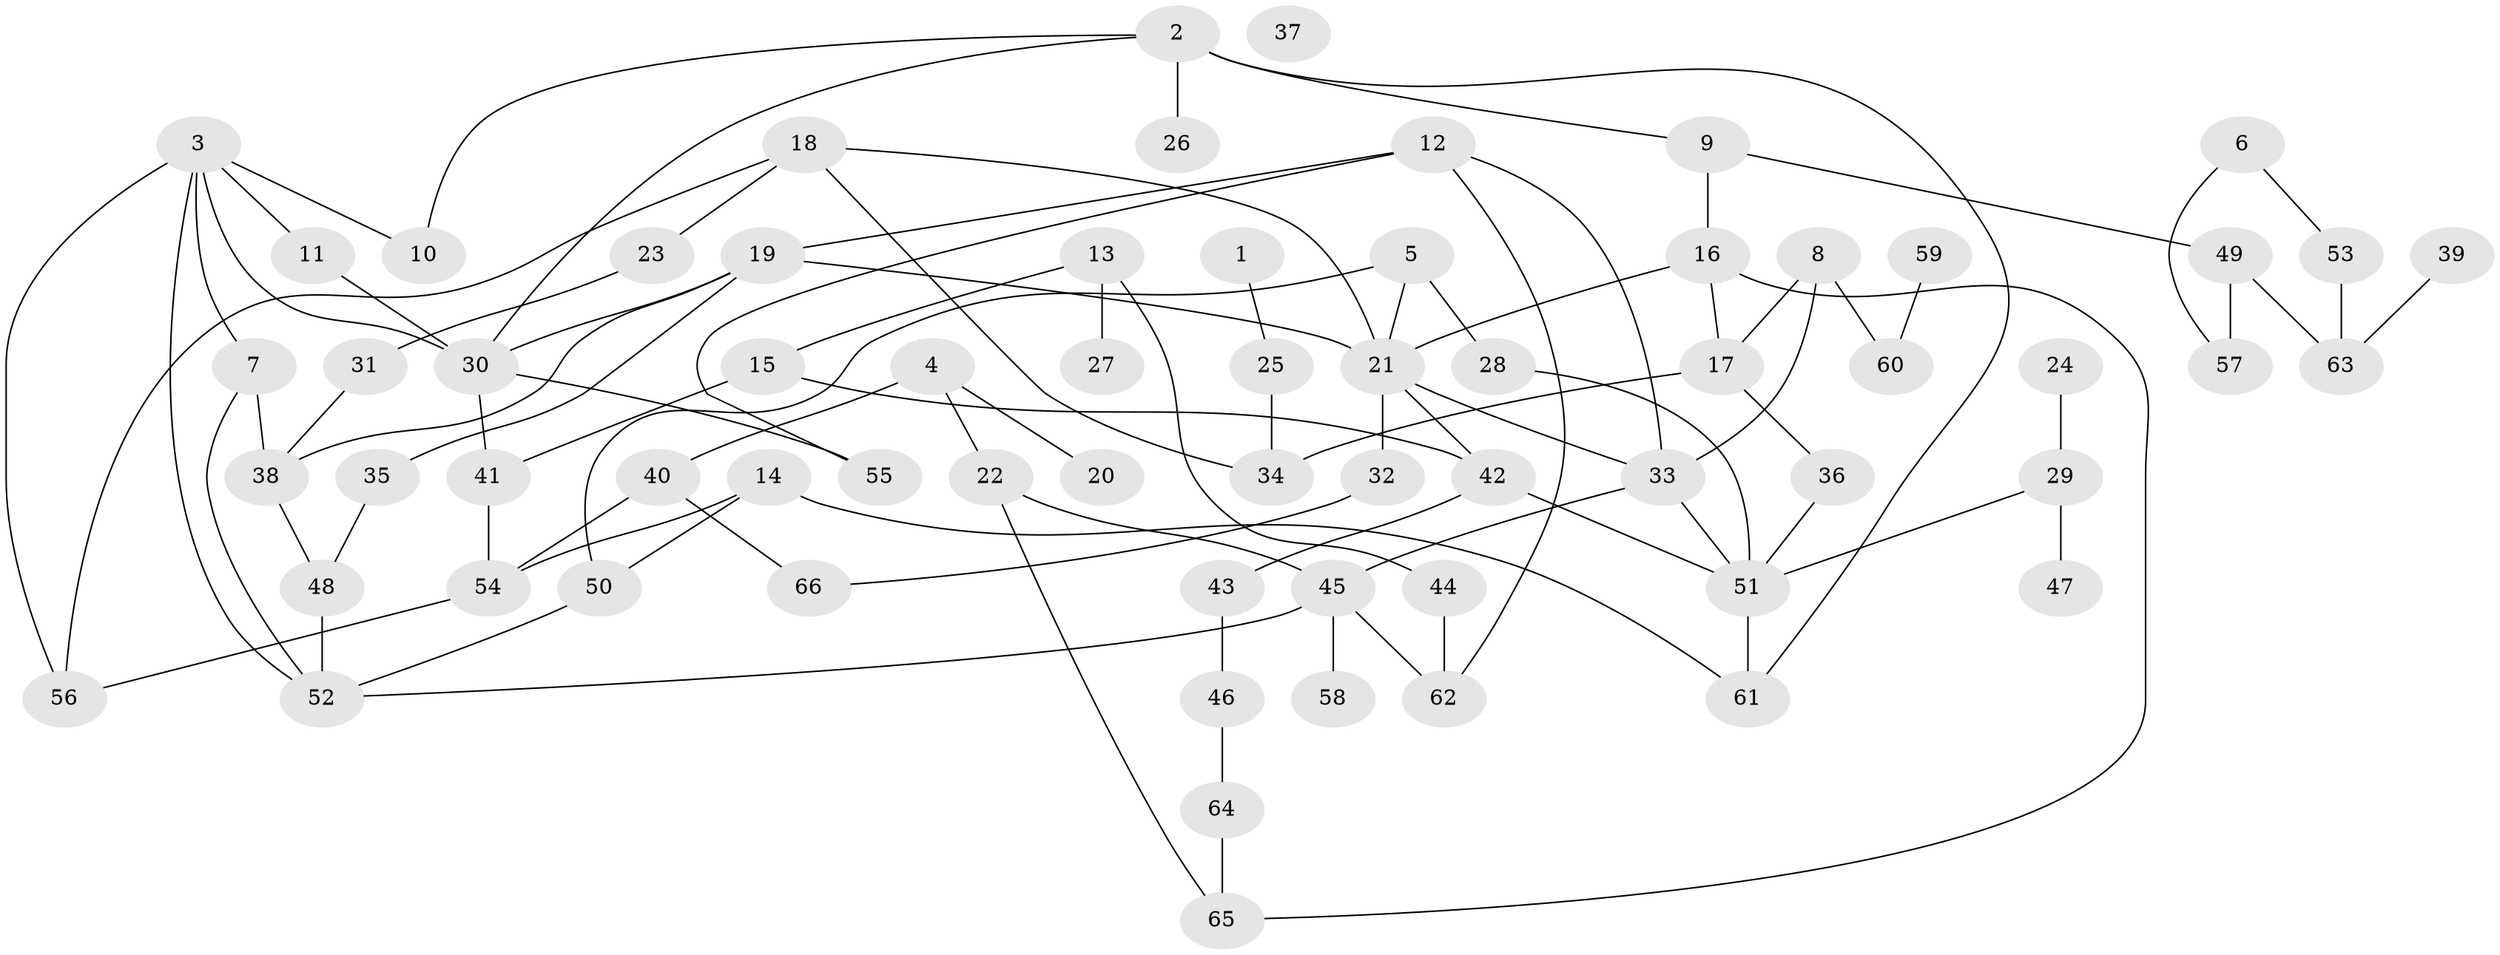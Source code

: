 // coarse degree distribution, {5: 0.1875, 4: 0.21875, 1: 0.1875, 3: 0.0625, 10: 0.03125, 2: 0.21875, 6: 0.09375}
// Generated by graph-tools (version 1.1) at 2025/35/03/04/25 23:35:53]
// undirected, 66 vertices, 94 edges
graph export_dot {
  node [color=gray90,style=filled];
  1;
  2;
  3;
  4;
  5;
  6;
  7;
  8;
  9;
  10;
  11;
  12;
  13;
  14;
  15;
  16;
  17;
  18;
  19;
  20;
  21;
  22;
  23;
  24;
  25;
  26;
  27;
  28;
  29;
  30;
  31;
  32;
  33;
  34;
  35;
  36;
  37;
  38;
  39;
  40;
  41;
  42;
  43;
  44;
  45;
  46;
  47;
  48;
  49;
  50;
  51;
  52;
  53;
  54;
  55;
  56;
  57;
  58;
  59;
  60;
  61;
  62;
  63;
  64;
  65;
  66;
  1 -- 25;
  2 -- 9;
  2 -- 10;
  2 -- 26;
  2 -- 30;
  2 -- 61;
  3 -- 7;
  3 -- 10;
  3 -- 11;
  3 -- 30;
  3 -- 52;
  3 -- 56;
  4 -- 20;
  4 -- 22;
  4 -- 40;
  5 -- 21;
  5 -- 28;
  5 -- 50;
  6 -- 53;
  6 -- 57;
  7 -- 38;
  7 -- 52;
  8 -- 17;
  8 -- 33;
  8 -- 60;
  9 -- 16;
  9 -- 49;
  11 -- 30;
  12 -- 19;
  12 -- 33;
  12 -- 55;
  12 -- 62;
  13 -- 15;
  13 -- 27;
  13 -- 44;
  14 -- 50;
  14 -- 54;
  14 -- 61;
  15 -- 41;
  15 -- 42;
  16 -- 17;
  16 -- 21;
  16 -- 65;
  17 -- 34;
  17 -- 36;
  18 -- 21;
  18 -- 23;
  18 -- 34;
  18 -- 56;
  19 -- 21;
  19 -- 30;
  19 -- 35;
  19 -- 38;
  21 -- 32;
  21 -- 33;
  21 -- 42;
  22 -- 45;
  22 -- 65;
  23 -- 31;
  24 -- 29;
  25 -- 34;
  28 -- 51;
  29 -- 47;
  29 -- 51;
  30 -- 41;
  30 -- 55;
  31 -- 38;
  32 -- 66;
  33 -- 45;
  33 -- 51;
  35 -- 48;
  36 -- 51;
  38 -- 48;
  39 -- 63;
  40 -- 54;
  40 -- 66;
  41 -- 54;
  42 -- 43;
  42 -- 51;
  43 -- 46;
  44 -- 62;
  45 -- 52;
  45 -- 58;
  45 -- 62;
  46 -- 64;
  48 -- 52;
  49 -- 57;
  49 -- 63;
  50 -- 52;
  51 -- 61;
  53 -- 63;
  54 -- 56;
  59 -- 60;
  64 -- 65;
}
